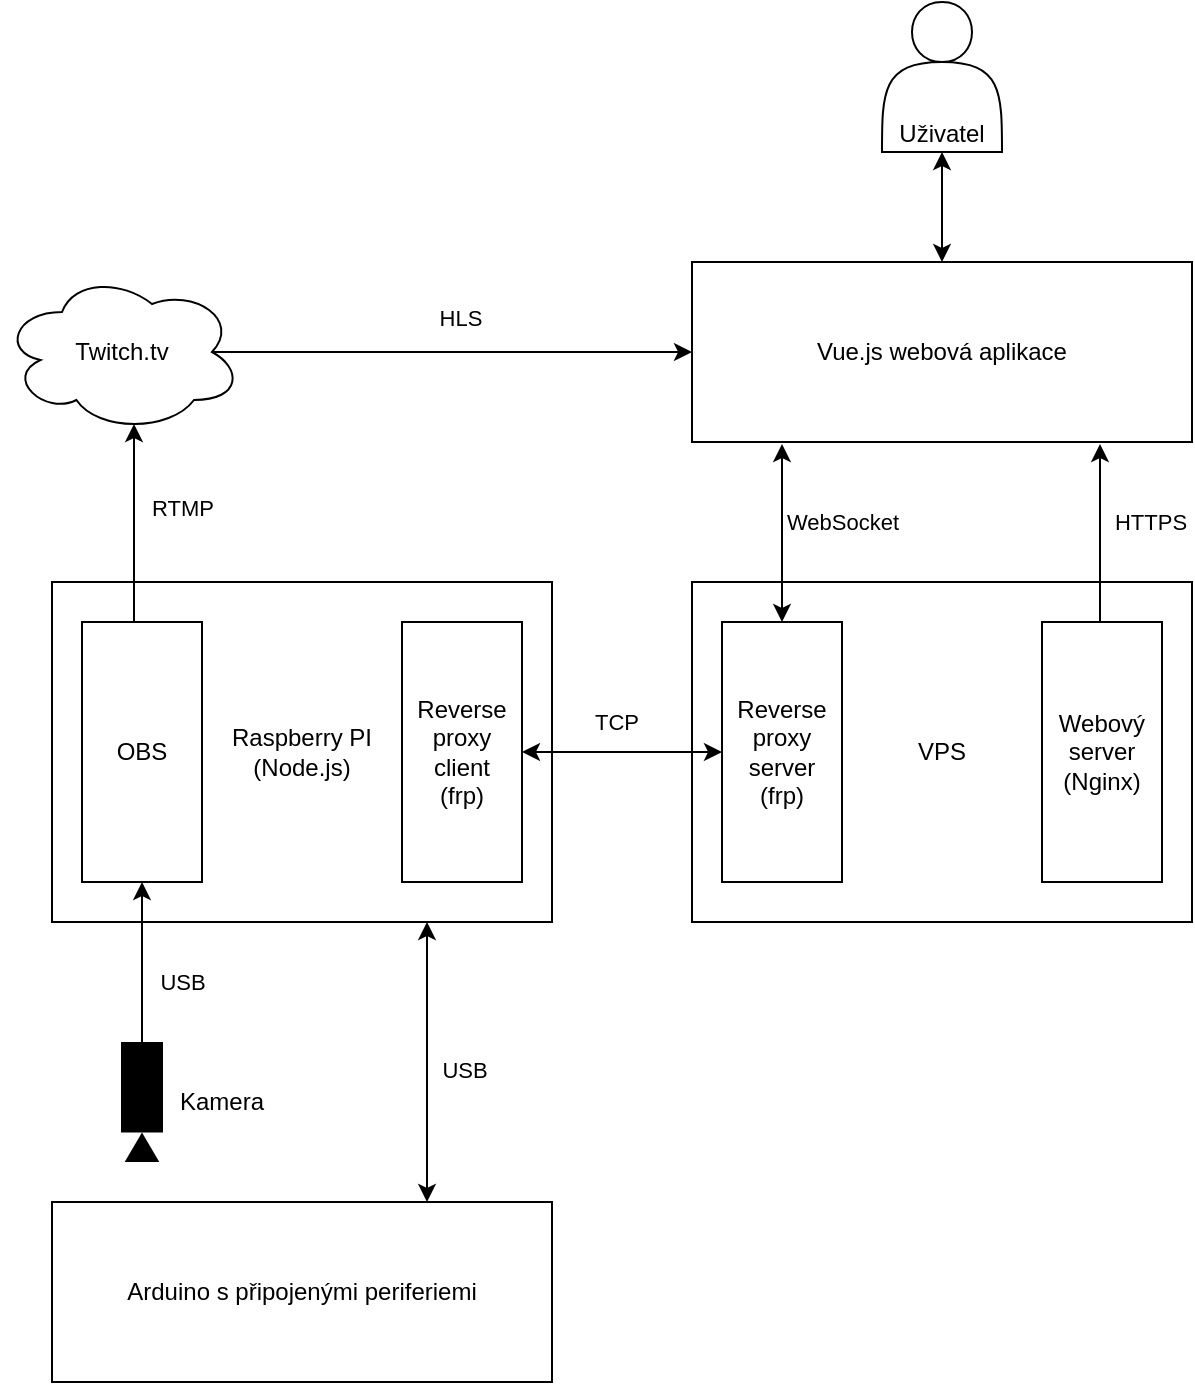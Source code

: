 <mxfile version="15.3.0" type="device"><diagram id="0ad_Nn7I_DhUlS1F14Tp" name="Page-1"><mxGraphModel dx="1422" dy="740" grid="1" gridSize="10" guides="1" tooltips="1" connect="1" arrows="1" fold="1" page="1" pageScale="1" pageWidth="1000" pageHeight="1100" math="0" shadow="0"><root><mxCell id="0"/><mxCell id="1" parent="0"/><mxCell id="pzqJh6HywVkI8W9m2O5b-3" value="Raspberry PI&lt;br&gt;(Node.js)" style="rounded=0;whiteSpace=wrap;html=1;" vertex="1" parent="1"><mxGeometry x="215" y="360" width="250" height="170" as="geometry"/></mxCell><mxCell id="pzqJh6HywVkI8W9m2O5b-4" value="Arduino s připojenými periferiemi" style="rounded=0;whiteSpace=wrap;html=1;" vertex="1" parent="1"><mxGeometry x="215" y="670" width="250" height="90" as="geometry"/></mxCell><mxCell id="pzqJh6HywVkI8W9m2O5b-7" value="OBS" style="rounded=0;whiteSpace=wrap;html=1;" vertex="1" parent="1"><mxGeometry x="230" y="380" width="60" height="130" as="geometry"/></mxCell><mxCell id="pzqJh6HywVkI8W9m2O5b-13" value="" style="endArrow=classic;html=1;exitX=0;exitY=0.5;exitDx=0;exitDy=0;exitPerimeter=0;" edge="1" parent="1" source="pzqJh6HywVkI8W9m2O5b-29"><mxGeometry width="50" height="50" relative="1" as="geometry"><mxPoint x="295" y="320" as="sourcePoint"/><mxPoint x="260" y="510" as="targetPoint"/><Array as="points"/></mxGeometry></mxCell><mxCell id="pzqJh6HywVkI8W9m2O5b-44" value="USB" style="edgeLabel;html=1;align=center;verticalAlign=middle;resizable=0;points=[];fontColor=default;" vertex="1" connectable="0" parent="pzqJh6HywVkI8W9m2O5b-13"><mxGeometry x="0.706" y="1" relative="1" as="geometry"><mxPoint x="21" y="38" as="offset"/></mxGeometry></mxCell><mxCell id="pzqJh6HywVkI8W9m2O5b-14" value="" style="endArrow=classic;html=1;entryX=0.55;entryY=0.95;entryDx=0;entryDy=0;entryPerimeter=0;" edge="1" parent="1" target="pzqJh6HywVkI8W9m2O5b-30"><mxGeometry width="50" height="50" relative="1" as="geometry"><mxPoint x="256" y="380" as="sourcePoint"/><mxPoint x="395" y="320" as="targetPoint"/></mxGeometry></mxCell><mxCell id="pzqJh6HywVkI8W9m2O5b-46" value="RTMP" style="edgeLabel;html=1;align=center;verticalAlign=middle;resizable=0;points=[];fontColor=default;" vertex="1" connectable="0" parent="pzqJh6HywVkI8W9m2O5b-14"><mxGeometry x="0.362" relative="1" as="geometry"><mxPoint x="24" y="10" as="offset"/></mxGeometry></mxCell><mxCell id="pzqJh6HywVkI8W9m2O5b-15" value="VPS" style="rounded=0;whiteSpace=wrap;html=1;" vertex="1" parent="1"><mxGeometry x="535" y="360" width="250" height="170" as="geometry"/></mxCell><mxCell id="pzqJh6HywVkI8W9m2O5b-16" value="Reverse&lt;br&gt;proxy server&lt;br&gt;(frp)" style="rounded=0;whiteSpace=wrap;html=1;" vertex="1" parent="1"><mxGeometry x="550" y="380" width="60" height="130" as="geometry"/></mxCell><mxCell id="pzqJh6HywVkI8W9m2O5b-17" value="" style="endArrow=classic;startArrow=classic;html=1;exitX=1;exitY=0.5;exitDx=0;exitDy=0;entryX=0;entryY=0.5;entryDx=0;entryDy=0;" edge="1" parent="1" source="pzqJh6HywVkI8W9m2O5b-36" target="pzqJh6HywVkI8W9m2O5b-16"><mxGeometry width="50" height="50" relative="1" as="geometry"><mxPoint x="515" y="470" as="sourcePoint"/><mxPoint x="565" y="420" as="targetPoint"/></mxGeometry></mxCell><mxCell id="pzqJh6HywVkI8W9m2O5b-40" value="TCP" style="edgeLabel;html=1;align=center;verticalAlign=middle;resizable=0;points=[];fontColor=default;" vertex="1" connectable="0" parent="pzqJh6HywVkI8W9m2O5b-17"><mxGeometry x="0.295" relative="1" as="geometry"><mxPoint x="-18" y="-15" as="offset"/></mxGeometry></mxCell><mxCell id="pzqJh6HywVkI8W9m2O5b-24" style="edgeStyle=orthogonalEdgeStyle;rounded=0;orthogonalLoop=1;jettySize=auto;html=1;exitX=0.5;exitY=0;exitDx=0;exitDy=0;" edge="1" parent="1" source="pzqJh6HywVkI8W9m2O5b-18"><mxGeometry relative="1" as="geometry"><mxPoint x="739" y="291" as="targetPoint"/><Array as="points"><mxPoint x="739" y="380"/></Array></mxGeometry></mxCell><mxCell id="pzqJh6HywVkI8W9m2O5b-42" value="HTTPS" style="edgeLabel;html=1;align=center;verticalAlign=middle;resizable=0;points=[];fontColor=default;" vertex="1" connectable="0" parent="pzqJh6HywVkI8W9m2O5b-24"><mxGeometry x="0.318" y="-1" relative="1" as="geometry"><mxPoint x="24" y="8" as="offset"/></mxGeometry></mxCell><mxCell id="pzqJh6HywVkI8W9m2O5b-18" value="Webový server&lt;br&gt;(Nginx)" style="rounded=0;whiteSpace=wrap;html=1;" vertex="1" parent="1"><mxGeometry x="710" y="380" width="60" height="130" as="geometry"/></mxCell><mxCell id="pzqJh6HywVkI8W9m2O5b-20" value="Vue.js webová aplikace" style="rounded=0;whiteSpace=wrap;html=1;" vertex="1" parent="1"><mxGeometry x="535" y="200" width="250" height="90" as="geometry"/></mxCell><mxCell id="pzqJh6HywVkI8W9m2O5b-25" value="" style="endArrow=classic;startArrow=classic;html=1;exitX=0.5;exitY=0;exitDx=0;exitDy=0;" edge="1" parent="1" source="pzqJh6HywVkI8W9m2O5b-16"><mxGeometry width="50" height="50" relative="1" as="geometry"><mxPoint x="685" y="350" as="sourcePoint"/><mxPoint x="580" y="291" as="targetPoint"/></mxGeometry></mxCell><mxCell id="pzqJh6HywVkI8W9m2O5b-41" value="WebSocket" style="edgeLabel;html=1;align=center;verticalAlign=middle;resizable=0;points=[];fontColor=default;" vertex="1" connectable="0" parent="pzqJh6HywVkI8W9m2O5b-25"><mxGeometry x="0.456" y="1" relative="1" as="geometry"><mxPoint x="31" y="15" as="offset"/></mxGeometry></mxCell><mxCell id="pzqJh6HywVkI8W9m2O5b-27" value="" style="endArrow=classic;html=1;entryX=0;entryY=0.5;entryDx=0;entryDy=0;exitX=0.875;exitY=0.5;exitDx=0;exitDy=0;exitPerimeter=0;" edge="1" parent="1" source="pzqJh6HywVkI8W9m2O5b-30" target="pzqJh6HywVkI8W9m2O5b-20"><mxGeometry width="50" height="50" relative="1" as="geometry"><mxPoint x="395" y="240" as="sourcePoint"/><mxPoint x="785" y="270" as="targetPoint"/><Array as="points"/></mxGeometry></mxCell><mxCell id="pzqJh6HywVkI8W9m2O5b-47" value="HLS" style="edgeLabel;html=1;align=center;verticalAlign=middle;resizable=0;points=[];fontColor=default;" vertex="1" connectable="0" parent="pzqJh6HywVkI8W9m2O5b-27"><mxGeometry x="0.232" relative="1" as="geometry"><mxPoint x="-24" y="-17" as="offset"/></mxGeometry></mxCell><mxCell id="pzqJh6HywVkI8W9m2O5b-29" value="Kamera" style="shape=mxgraph.signs.tech.video_camera;html=1;pointerEvents=1;fillColor=#000000;strokeColor=none;verticalLabelPosition=middle;verticalAlign=middle;align=left;labelBackgroundColor=none;fontColor=default;direction=south;labelPosition=right;spacingLeft=6;" vertex="1" parent="1"><mxGeometry x="249.5" y="590" width="21" height="60" as="geometry"/></mxCell><mxCell id="pzqJh6HywVkI8W9m2O5b-30" value="Twitch.tv" style="ellipse;shape=cloud;whiteSpace=wrap;html=1;" vertex="1" parent="1"><mxGeometry x="190" y="205" width="120" height="80" as="geometry"/></mxCell><mxCell id="pzqJh6HywVkI8W9m2O5b-36" value="Reverse&lt;br&gt;proxy client&lt;br&gt;(frp)" style="rounded=0;whiteSpace=wrap;html=1;" vertex="1" parent="1"><mxGeometry x="390" y="380" width="60" height="130" as="geometry"/></mxCell><mxCell id="pzqJh6HywVkI8W9m2O5b-37" value="" style="endArrow=classic;startArrow=classic;html=1;entryX=0.75;entryY=1;entryDx=0;entryDy=0;exitX=0.75;exitY=0;exitDx=0;exitDy=0;" edge="1" parent="1" source="pzqJh6HywVkI8W9m2O5b-4" target="pzqJh6HywVkI8W9m2O5b-3"><mxGeometry width="50" height="50" relative="1" as="geometry"><mxPoint x="330" y="600" as="sourcePoint"/><mxPoint x="380" y="550" as="targetPoint"/></mxGeometry></mxCell><mxCell id="pzqJh6HywVkI8W9m2O5b-43" value="USB" style="edgeLabel;html=1;align=center;verticalAlign=middle;resizable=0;points=[];fontColor=default;" vertex="1" connectable="0" parent="pzqJh6HywVkI8W9m2O5b-37"><mxGeometry x="0.371" y="2" relative="1" as="geometry"><mxPoint x="20" y="30" as="offset"/></mxGeometry></mxCell><mxCell id="pzqJh6HywVkI8W9m2O5b-38" value="Uživatel" style="shape=actor;whiteSpace=wrap;html=1;verticalAlign=bottom;" vertex="1" parent="1"><mxGeometry x="630" y="70" width="60" height="75" as="geometry"/></mxCell><mxCell id="pzqJh6HywVkI8W9m2O5b-39" value="" style="endArrow=classic;startArrow=classic;html=1;entryX=0.5;entryY=1;entryDx=0;entryDy=0;exitX=0.5;exitY=0;exitDx=0;exitDy=0;" edge="1" parent="1" source="pzqJh6HywVkI8W9m2O5b-20" target="pzqJh6HywVkI8W9m2O5b-38"><mxGeometry width="50" height="50" relative="1" as="geometry"><mxPoint x="630" y="470" as="sourcePoint"/><mxPoint x="680" y="420" as="targetPoint"/></mxGeometry></mxCell></root></mxGraphModel></diagram></mxfile>